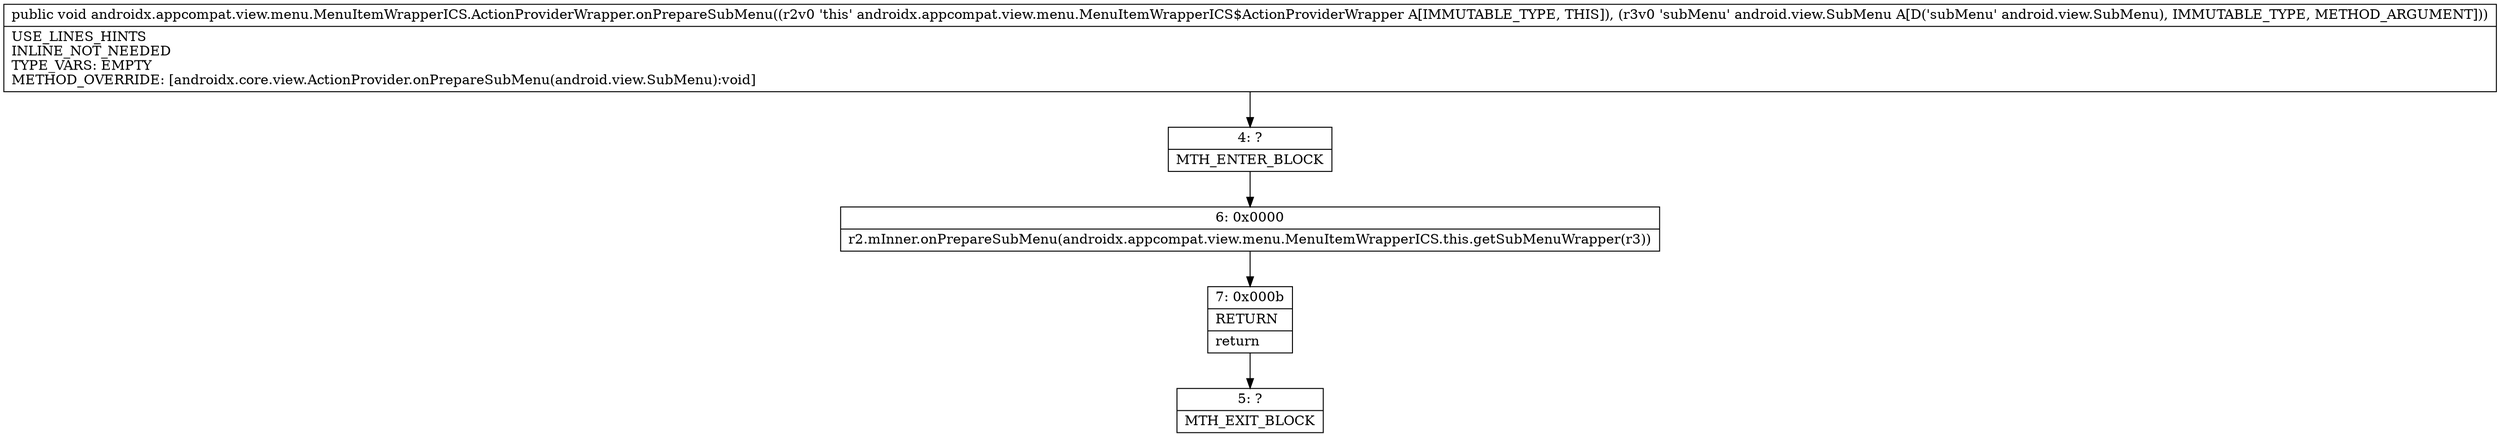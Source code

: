 digraph "CFG forandroidx.appcompat.view.menu.MenuItemWrapperICS.ActionProviderWrapper.onPrepareSubMenu(Landroid\/view\/SubMenu;)V" {
Node_4 [shape=record,label="{4\:\ ?|MTH_ENTER_BLOCK\l}"];
Node_6 [shape=record,label="{6\:\ 0x0000|r2.mInner.onPrepareSubMenu(androidx.appcompat.view.menu.MenuItemWrapperICS.this.getSubMenuWrapper(r3))\l}"];
Node_7 [shape=record,label="{7\:\ 0x000b|RETURN\l|return\l}"];
Node_5 [shape=record,label="{5\:\ ?|MTH_EXIT_BLOCK\l}"];
MethodNode[shape=record,label="{public void androidx.appcompat.view.menu.MenuItemWrapperICS.ActionProviderWrapper.onPrepareSubMenu((r2v0 'this' androidx.appcompat.view.menu.MenuItemWrapperICS$ActionProviderWrapper A[IMMUTABLE_TYPE, THIS]), (r3v0 'subMenu' android.view.SubMenu A[D('subMenu' android.view.SubMenu), IMMUTABLE_TYPE, METHOD_ARGUMENT]))  | USE_LINES_HINTS\lINLINE_NOT_NEEDED\lTYPE_VARS: EMPTY\lMETHOD_OVERRIDE: [androidx.core.view.ActionProvider.onPrepareSubMenu(android.view.SubMenu):void]\l}"];
MethodNode -> Node_4;Node_4 -> Node_6;
Node_6 -> Node_7;
Node_7 -> Node_5;
}

